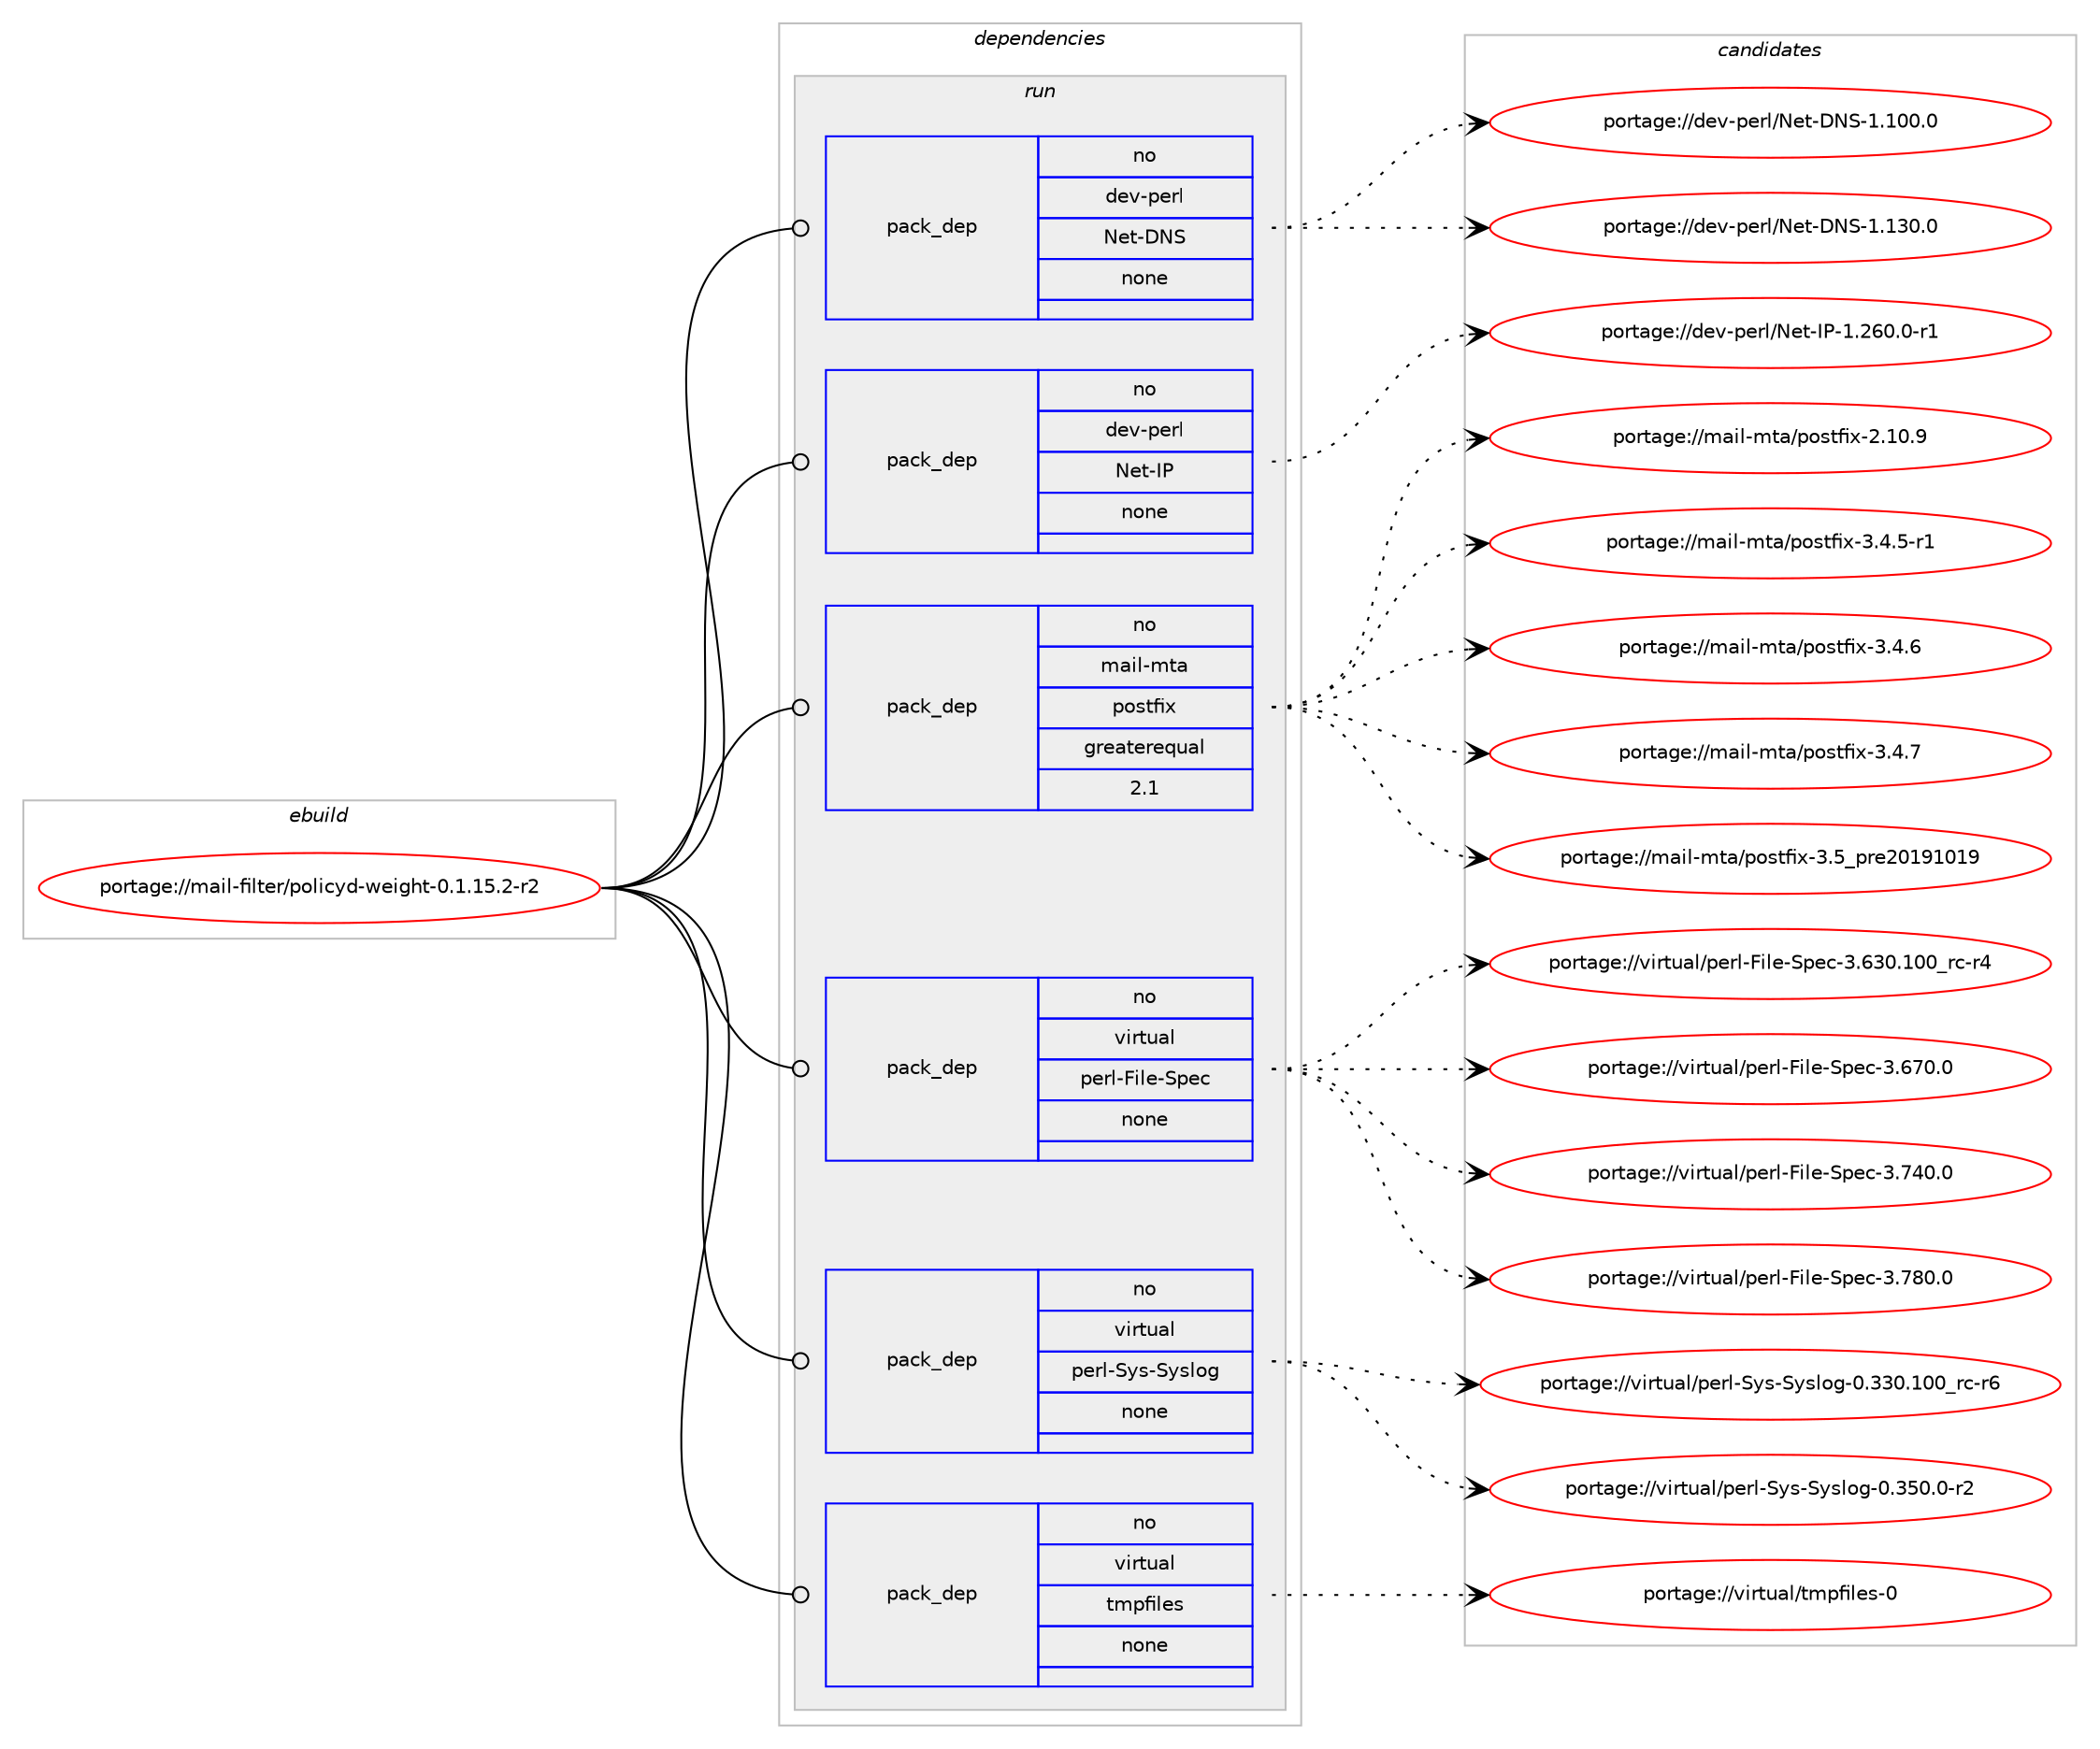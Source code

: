 digraph prolog {

# *************
# Graph options
# *************

newrank=true;
concentrate=true;
compound=true;
graph [rankdir=LR,fontname=Helvetica,fontsize=10,ranksep=1.5];#, ranksep=2.5, nodesep=0.2];
edge  [arrowhead=vee];
node  [fontname=Helvetica,fontsize=10];

# **********
# The ebuild
# **********

subgraph cluster_leftcol {
color=gray;
rank=same;
label=<<i>ebuild</i>>;
id [label="portage://mail-filter/policyd-weight-0.1.15.2-r2", color=red, width=4, href="../mail-filter/policyd-weight-0.1.15.2-r2.svg"];
}

# ****************
# The dependencies
# ****************

subgraph cluster_midcol {
color=gray;
label=<<i>dependencies</i>>;
subgraph cluster_compile {
fillcolor="#eeeeee";
style=filled;
label=<<i>compile</i>>;
}
subgraph cluster_compileandrun {
fillcolor="#eeeeee";
style=filled;
label=<<i>compile and run</i>>;
}
subgraph cluster_run {
fillcolor="#eeeeee";
style=filled;
label=<<i>run</i>>;
subgraph pack224172 {
dependency306021 [label=<<TABLE BORDER="0" CELLBORDER="1" CELLSPACING="0" CELLPADDING="4" WIDTH="220"><TR><TD ROWSPAN="6" CELLPADDING="30">pack_dep</TD></TR><TR><TD WIDTH="110">no</TD></TR><TR><TD>dev-perl</TD></TR><TR><TD>Net-DNS</TD></TR><TR><TD>none</TD></TR><TR><TD></TD></TR></TABLE>>, shape=none, color=blue];
}
id:e -> dependency306021:w [weight=20,style="solid",arrowhead="odot"];
subgraph pack224173 {
dependency306022 [label=<<TABLE BORDER="0" CELLBORDER="1" CELLSPACING="0" CELLPADDING="4" WIDTH="220"><TR><TD ROWSPAN="6" CELLPADDING="30">pack_dep</TD></TR><TR><TD WIDTH="110">no</TD></TR><TR><TD>dev-perl</TD></TR><TR><TD>Net-IP</TD></TR><TR><TD>none</TD></TR><TR><TD></TD></TR></TABLE>>, shape=none, color=blue];
}
id:e -> dependency306022:w [weight=20,style="solid",arrowhead="odot"];
subgraph pack224174 {
dependency306023 [label=<<TABLE BORDER="0" CELLBORDER="1" CELLSPACING="0" CELLPADDING="4" WIDTH="220"><TR><TD ROWSPAN="6" CELLPADDING="30">pack_dep</TD></TR><TR><TD WIDTH="110">no</TD></TR><TR><TD>mail-mta</TD></TR><TR><TD>postfix</TD></TR><TR><TD>greaterequal</TD></TR><TR><TD>2.1</TD></TR></TABLE>>, shape=none, color=blue];
}
id:e -> dependency306023:w [weight=20,style="solid",arrowhead="odot"];
subgraph pack224175 {
dependency306024 [label=<<TABLE BORDER="0" CELLBORDER="1" CELLSPACING="0" CELLPADDING="4" WIDTH="220"><TR><TD ROWSPAN="6" CELLPADDING="30">pack_dep</TD></TR><TR><TD WIDTH="110">no</TD></TR><TR><TD>virtual</TD></TR><TR><TD>perl-File-Spec</TD></TR><TR><TD>none</TD></TR><TR><TD></TD></TR></TABLE>>, shape=none, color=blue];
}
id:e -> dependency306024:w [weight=20,style="solid",arrowhead="odot"];
subgraph pack224176 {
dependency306025 [label=<<TABLE BORDER="0" CELLBORDER="1" CELLSPACING="0" CELLPADDING="4" WIDTH="220"><TR><TD ROWSPAN="6" CELLPADDING="30">pack_dep</TD></TR><TR><TD WIDTH="110">no</TD></TR><TR><TD>virtual</TD></TR><TR><TD>perl-Sys-Syslog</TD></TR><TR><TD>none</TD></TR><TR><TD></TD></TR></TABLE>>, shape=none, color=blue];
}
id:e -> dependency306025:w [weight=20,style="solid",arrowhead="odot"];
subgraph pack224177 {
dependency306026 [label=<<TABLE BORDER="0" CELLBORDER="1" CELLSPACING="0" CELLPADDING="4" WIDTH="220"><TR><TD ROWSPAN="6" CELLPADDING="30">pack_dep</TD></TR><TR><TD WIDTH="110">no</TD></TR><TR><TD>virtual</TD></TR><TR><TD>tmpfiles</TD></TR><TR><TD>none</TD></TR><TR><TD></TD></TR></TABLE>>, shape=none, color=blue];
}
id:e -> dependency306026:w [weight=20,style="solid",arrowhead="odot"];
}
}

# **************
# The candidates
# **************

subgraph cluster_choices {
rank=same;
color=gray;
label=<<i>candidates</i>>;

subgraph choice224172 {
color=black;
nodesep=1;
choiceportage100101118451121011141084778101116456878834549464948484648 [label="portage://dev-perl/Net-DNS-1.100.0", color=red, width=4,href="../dev-perl/Net-DNS-1.100.0.svg"];
choiceportage100101118451121011141084778101116456878834549464951484648 [label="portage://dev-perl/Net-DNS-1.130.0", color=red, width=4,href="../dev-perl/Net-DNS-1.130.0.svg"];
dependency306021:e -> choiceportage100101118451121011141084778101116456878834549464948484648:w [style=dotted,weight="100"];
dependency306021:e -> choiceportage100101118451121011141084778101116456878834549464951484648:w [style=dotted,weight="100"];
}
subgraph choice224173 {
color=black;
nodesep=1;
choiceportage10010111845112101114108477810111645738045494650544846484511449 [label="portage://dev-perl/Net-IP-1.260.0-r1", color=red, width=4,href="../dev-perl/Net-IP-1.260.0-r1.svg"];
dependency306022:e -> choiceportage10010111845112101114108477810111645738045494650544846484511449:w [style=dotted,weight="100"];
}
subgraph choice224174 {
color=black;
nodesep=1;
choiceportage1099710510845109116974711211111511610210512045504649484657 [label="portage://mail-mta/postfix-2.10.9", color=red, width=4,href="../mail-mta/postfix-2.10.9.svg"];
choiceportage109971051084510911697471121111151161021051204551465246534511449 [label="portage://mail-mta/postfix-3.4.5-r1", color=red, width=4,href="../mail-mta/postfix-3.4.5-r1.svg"];
choiceportage10997105108451091169747112111115116102105120455146524654 [label="portage://mail-mta/postfix-3.4.6", color=red, width=4,href="../mail-mta/postfix-3.4.6.svg"];
choiceportage10997105108451091169747112111115116102105120455146524655 [label="portage://mail-mta/postfix-3.4.7", color=red, width=4,href="../mail-mta/postfix-3.4.7.svg"];
choiceportage1099710510845109116974711211111511610210512045514653951121141015048495749484957 [label="portage://mail-mta/postfix-3.5_pre20191019", color=red, width=4,href="../mail-mta/postfix-3.5_pre20191019.svg"];
dependency306023:e -> choiceportage1099710510845109116974711211111511610210512045504649484657:w [style=dotted,weight="100"];
dependency306023:e -> choiceportage109971051084510911697471121111151161021051204551465246534511449:w [style=dotted,weight="100"];
dependency306023:e -> choiceportage10997105108451091169747112111115116102105120455146524654:w [style=dotted,weight="100"];
dependency306023:e -> choiceportage10997105108451091169747112111115116102105120455146524655:w [style=dotted,weight="100"];
dependency306023:e -> choiceportage1099710510845109116974711211111511610210512045514653951121141015048495749484957:w [style=dotted,weight="100"];
}
subgraph choice224175 {
color=black;
nodesep=1;
choiceportage118105114116117971084711210111410845701051081014583112101994551465451484649484895114994511452 [label="portage://virtual/perl-File-Spec-3.630.100_rc-r4", color=red, width=4,href="../virtual/perl-File-Spec-3.630.100_rc-r4.svg"];
choiceportage118105114116117971084711210111410845701051081014583112101994551465455484648 [label="portage://virtual/perl-File-Spec-3.670.0", color=red, width=4,href="../virtual/perl-File-Spec-3.670.0.svg"];
choiceportage118105114116117971084711210111410845701051081014583112101994551465552484648 [label="portage://virtual/perl-File-Spec-3.740.0", color=red, width=4,href="../virtual/perl-File-Spec-3.740.0.svg"];
choiceportage118105114116117971084711210111410845701051081014583112101994551465556484648 [label="portage://virtual/perl-File-Spec-3.780.0", color=red, width=4,href="../virtual/perl-File-Spec-3.780.0.svg"];
dependency306024:e -> choiceportage118105114116117971084711210111410845701051081014583112101994551465451484649484895114994511452:w [style=dotted,weight="100"];
dependency306024:e -> choiceportage118105114116117971084711210111410845701051081014583112101994551465455484648:w [style=dotted,weight="100"];
dependency306024:e -> choiceportage118105114116117971084711210111410845701051081014583112101994551465552484648:w [style=dotted,weight="100"];
dependency306024:e -> choiceportage118105114116117971084711210111410845701051081014583112101994551465556484648:w [style=dotted,weight="100"];
}
subgraph choice224176 {
color=black;
nodesep=1;
choiceportage1181051141161179710847112101114108458312111545831211151081111034548465151484649484895114994511454 [label="portage://virtual/perl-Sys-Syslog-0.330.100_rc-r6", color=red, width=4,href="../virtual/perl-Sys-Syslog-0.330.100_rc-r6.svg"];
choiceportage11810511411611797108471121011141084583121115458312111510811110345484651534846484511450 [label="portage://virtual/perl-Sys-Syslog-0.350.0-r2", color=red, width=4,href="../virtual/perl-Sys-Syslog-0.350.0-r2.svg"];
dependency306025:e -> choiceportage1181051141161179710847112101114108458312111545831211151081111034548465151484649484895114994511454:w [style=dotted,weight="100"];
dependency306025:e -> choiceportage11810511411611797108471121011141084583121115458312111510811110345484651534846484511450:w [style=dotted,weight="100"];
}
subgraph choice224177 {
color=black;
nodesep=1;
choiceportage11810511411611797108471161091121021051081011154548 [label="portage://virtual/tmpfiles-0", color=red, width=4,href="../virtual/tmpfiles-0.svg"];
dependency306026:e -> choiceportage11810511411611797108471161091121021051081011154548:w [style=dotted,weight="100"];
}
}

}
